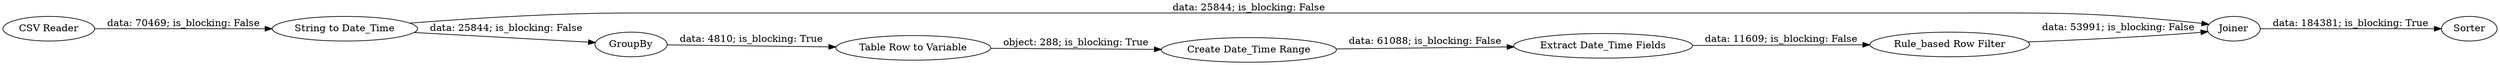 digraph {
	"-838859812075137955_8" [label="Extract Date_Time Fields"]
	"-838859812075137955_6" [label=Joiner]
	"-838859812075137955_9" [label="Rule_based Row Filter"]
	"-838859812075137955_2" [label="String to Date_Time"]
	"-838859812075137955_5" [label="Create Date_Time Range"]
	"-838859812075137955_4" [label="Table Row to Variable"]
	"-838859812075137955_3" [label=GroupBy]
	"-838859812075137955_7" [label=Sorter]
	"-838859812075137955_1" [label="CSV Reader"]
	"-838859812075137955_3" -> "-838859812075137955_4" [label="data: 4810; is_blocking: True"]
	"-838859812075137955_8" -> "-838859812075137955_9" [label="data: 11609; is_blocking: False"]
	"-838859812075137955_5" -> "-838859812075137955_8" [label="data: 61088; is_blocking: False"]
	"-838859812075137955_2" -> "-838859812075137955_3" [label="data: 25844; is_blocking: False"]
	"-838859812075137955_2" -> "-838859812075137955_6" [label="data: 25844; is_blocking: False"]
	"-838859812075137955_6" -> "-838859812075137955_7" [label="data: 184381; is_blocking: True"]
	"-838859812075137955_9" -> "-838859812075137955_6" [label="data: 53991; is_blocking: False"]
	"-838859812075137955_4" -> "-838859812075137955_5" [label="object: 288; is_blocking: True"]
	"-838859812075137955_1" -> "-838859812075137955_2" [label="data: 70469; is_blocking: False"]
	rankdir=LR
}
